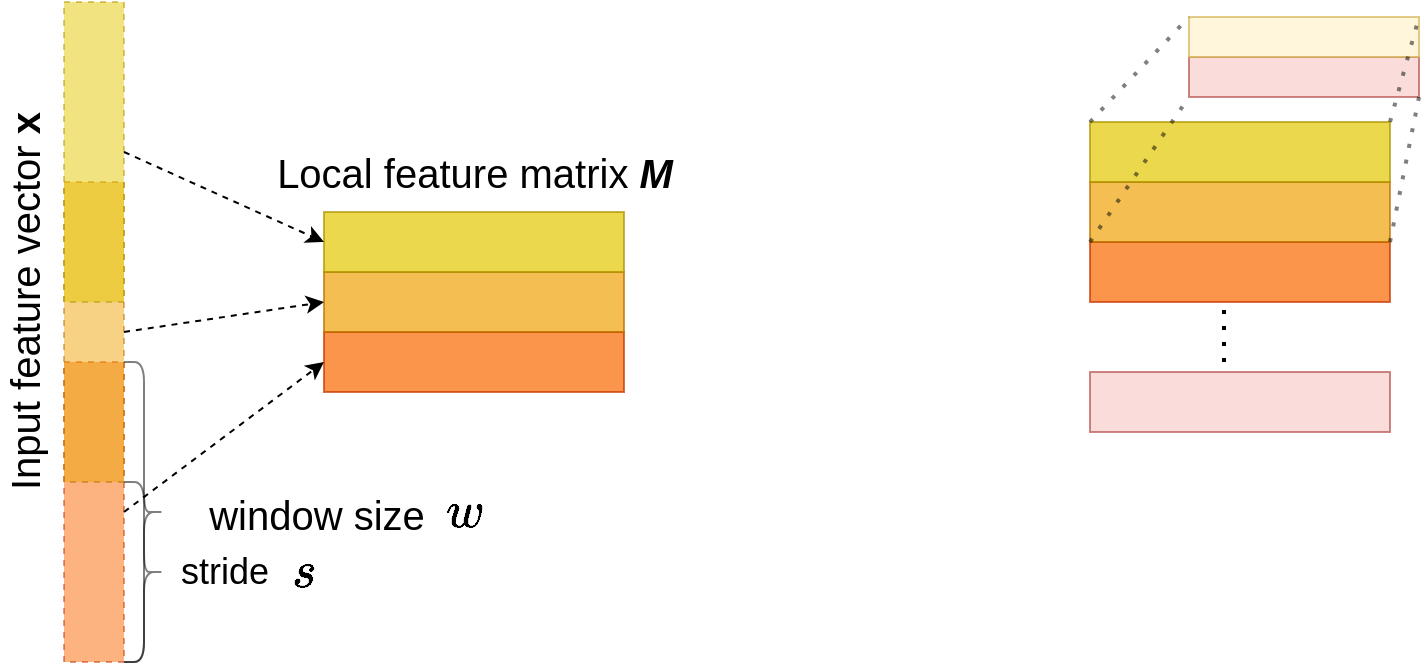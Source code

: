 <mxfile version="13.10.6" type="github">
  <diagram id="aq4iRbVSpHxAqp47M2av" name="Page-1">
    <mxGraphModel dx="878" dy="546" grid="1" gridSize="10" guides="1" tooltips="1" connect="1" arrows="1" fold="1" page="0" pageScale="1" pageWidth="827" pageHeight="1169" math="1" shadow="0">
      <root>
        <mxCell id="0" />
        <mxCell id="1" parent="0" />
        <mxCell id="JFULPdk7UiSNDiHIxE1C-34" value="" style="rounded=0;whiteSpace=wrap;html=1;strokeColor=#C73500;fillColor=#fa6800;opacity=50;dashed=1;fontColor=#ffffff;" parent="1" vertex="1">
          <mxGeometry x="160" y="200" width="30" height="150" as="geometry" />
        </mxCell>
        <mxCell id="JFULPdk7UiSNDiHIxE1C-35" value="" style="rounded=0;whiteSpace=wrap;html=1;strokeColor=#BD7000;fillColor=#f0a30a;opacity=50;dashed=1;fontColor=#ffffff;" parent="1" vertex="1">
          <mxGeometry x="160" y="110" width="30" height="150" as="geometry" />
        </mxCell>
        <mxCell id="JFULPdk7UiSNDiHIxE1C-36" value="" style="rounded=0;whiteSpace=wrap;html=1;strokeColor=#B09500;fillColor=#e3c800;opacity=50;dashed=1;fontColor=#ffffff;" parent="1" vertex="1">
          <mxGeometry x="160" y="20" width="30" height="150" as="geometry" />
        </mxCell>
        <mxCell id="JFULPdk7UiSNDiHIxE1C-38" value="" style="shape=curlyBracket;whiteSpace=wrap;html=1;rounded=1;strokeColor=#000000;fillColor=#D79B00;opacity=50;rotation=-180;" parent="1" vertex="1">
          <mxGeometry x="190" y="260" width="20" height="90" as="geometry" />
        </mxCell>
        <mxCell id="JFULPdk7UiSNDiHIxE1C-39" value="" style="shape=curlyBracket;whiteSpace=wrap;html=1;rounded=1;strokeColor=#000000;fillColor=#D79B00;opacity=50;rotation=-180;" parent="1" vertex="1">
          <mxGeometry x="190" y="200" width="20" height="150" as="geometry" />
        </mxCell>
        <mxCell id="JFULPdk7UiSNDiHIxE1C-41" value="&lt;font style=&quot;font-size: 18px&quot;&gt;stride&lt;/font&gt;" style="text;html=1;align=center;verticalAlign=middle;resizable=0;points=[];autosize=1;" parent="1" vertex="1">
          <mxGeometry x="210" y="295" width="60" height="20" as="geometry" />
        </mxCell>
        <mxCell id="JFULPdk7UiSNDiHIxE1C-42" value="&lt;font style=&quot;font-size: 20px&quot;&gt;window size&lt;/font&gt;" style="text;html=1;align=center;verticalAlign=middle;resizable=0;points=[];autosize=1;" parent="1" vertex="1">
          <mxGeometry x="226" y="266" width="120" height="20" as="geometry" />
        </mxCell>
        <mxCell id="JFULPdk7UiSNDiHIxE1C-44" value="&lt;font style=&quot;font-size: 20px&quot;&gt;Input feature vector &lt;b&gt;x&lt;/b&gt;&lt;br&gt;&lt;/font&gt;" style="text;html=1;align=center;verticalAlign=middle;resizable=0;points=[];autosize=1;rotation=-90;" parent="1" vertex="1">
          <mxGeometry x="40" y="160" width="200" height="20" as="geometry" />
        </mxCell>
        <mxCell id="JFULPdk7UiSNDiHIxE1C-45" value="" style="rounded=0;whiteSpace=wrap;html=1;strokeColor=#C73500;fillColor=#fa6800;opacity=70;fontColor=#ffffff;rotation=90;" parent="1" vertex="1">
          <mxGeometry x="350" y="125" width="30" height="150" as="geometry" />
        </mxCell>
        <mxCell id="JFULPdk7UiSNDiHIxE1C-46" value="" style="rounded=0;whiteSpace=wrap;html=1;strokeColor=#BD7000;fillColor=#f0a30a;opacity=70;fontColor=#ffffff;rotation=90;" parent="1" vertex="1">
          <mxGeometry x="350" y="95" width="30" height="150" as="geometry" />
        </mxCell>
        <mxCell id="JFULPdk7UiSNDiHIxE1C-47" value="" style="rounded=0;whiteSpace=wrap;html=1;strokeColor=#B09500;fillColor=#e3c800;opacity=70;fontColor=#ffffff;rotation=90;" parent="1" vertex="1">
          <mxGeometry x="350" y="65" width="30" height="150" as="geometry" />
        </mxCell>
        <mxCell id="JFULPdk7UiSNDiHIxE1C-48" value="" style="endArrow=classic;html=1;exitX=1;exitY=0.5;exitDx=0;exitDy=0;entryX=0.5;entryY=1;entryDx=0;entryDy=0;dashed=1;" parent="1" source="JFULPdk7UiSNDiHIxE1C-34" target="JFULPdk7UiSNDiHIxE1C-45" edge="1">
          <mxGeometry width="50" height="50" relative="1" as="geometry">
            <mxPoint x="340" y="210" as="sourcePoint" />
            <mxPoint x="240" y="210" as="targetPoint" />
          </mxGeometry>
        </mxCell>
        <mxCell id="JFULPdk7UiSNDiHIxE1C-49" value="" style="endArrow=classic;html=1;exitX=1;exitY=0.5;exitDx=0;exitDy=0;entryX=0.5;entryY=1;entryDx=0;entryDy=0;dashed=1;" parent="1" source="JFULPdk7UiSNDiHIxE1C-35" target="JFULPdk7UiSNDiHIxE1C-46" edge="1">
          <mxGeometry width="50" height="50" relative="1" as="geometry">
            <mxPoint x="190.0" y="195" as="sourcePoint" />
            <mxPoint x="280.0" y="145" as="targetPoint" />
          </mxGeometry>
        </mxCell>
        <mxCell id="JFULPdk7UiSNDiHIxE1C-50" value="" style="endArrow=classic;html=1;exitX=1;exitY=0.5;exitDx=0;exitDy=0;entryX=0.5;entryY=1;entryDx=0;entryDy=0;dashed=1;" parent="1" source="JFULPdk7UiSNDiHIxE1C-36" target="JFULPdk7UiSNDiHIxE1C-47" edge="1">
          <mxGeometry width="50" height="50" relative="1" as="geometry">
            <mxPoint x="205.0" y="100" as="sourcePoint" />
            <mxPoint x="295.0" y="110" as="targetPoint" />
          </mxGeometry>
        </mxCell>
        <mxCell id="JFULPdk7UiSNDiHIxE1C-51" value="&lt;font style=&quot;font-size: 20px&quot;&gt;Local feature matrix &lt;i&gt;&lt;b&gt;M&lt;/b&gt;&lt;/i&gt;&lt;/font&gt;" style="text;html=1;align=center;verticalAlign=middle;resizable=0;points=[];autosize=1;" parent="1" vertex="1">
          <mxGeometry x="260" y="95" width="210" height="20" as="geometry" />
        </mxCell>
        <mxCell id="JFULPdk7UiSNDiHIxE1C-52" value="" style="rounded=0;whiteSpace=wrap;html=1;strokeColor=#C73500;fillColor=#fa6800;opacity=70;fontColor=#ffffff;rotation=90;" parent="1" vertex="1">
          <mxGeometry x="733" y="80" width="30" height="150" as="geometry" />
        </mxCell>
        <mxCell id="JFULPdk7UiSNDiHIxE1C-53" value="" style="rounded=0;whiteSpace=wrap;html=1;strokeColor=#BD7000;fillColor=#f0a30a;opacity=70;fontColor=#ffffff;rotation=90;" parent="1" vertex="1">
          <mxGeometry x="733" y="50" width="30" height="150" as="geometry" />
        </mxCell>
        <mxCell id="JFULPdk7UiSNDiHIxE1C-54" value="" style="rounded=0;whiteSpace=wrap;html=1;strokeColor=#B09500;fillColor=#e3c800;opacity=70;fontColor=#ffffff;rotation=90;" parent="1" vertex="1">
          <mxGeometry x="733" y="20" width="30" height="150" as="geometry" />
        </mxCell>
        <mxCell id="JFULPdk7UiSNDiHIxE1C-55" value="" style="endArrow=none;dashed=1;html=1;dashPattern=1 3;strokeWidth=2;" parent="1" edge="1">
          <mxGeometry width="50" height="50" relative="1" as="geometry">
            <mxPoint x="740" y="200" as="sourcePoint" />
            <mxPoint x="740" y="170" as="targetPoint" />
          </mxGeometry>
        </mxCell>
        <mxCell id="JFULPdk7UiSNDiHIxE1C-56" value="" style="rounded=0;whiteSpace=wrap;html=1;strokeColor=#b85450;fillColor=#f8cecc;opacity=70;rotation=90;" parent="1" vertex="1">
          <mxGeometry x="733" y="145" width="30" height="150" as="geometry" />
        </mxCell>
        <mxCell id="JFULPdk7UiSNDiHIxE1C-59" value="" style="rounded=0;whiteSpace=wrap;html=1;strokeColor=#b85450;fillColor=#f8cecc;opacity=70;rotation=90;" parent="1" vertex="1">
          <mxGeometry x="770" width="20" height="115" as="geometry" />
        </mxCell>
        <mxCell id="JFULPdk7UiSNDiHIxE1C-60" value="" style="rounded=0;whiteSpace=wrap;html=1;strokeColor=#d6b656;fillColor=#fff2cc;opacity=70;rotation=90;" parent="1" vertex="1">
          <mxGeometry x="770" y="-20" width="20" height="115" as="geometry" />
        </mxCell>
        <mxCell id="JFULPdk7UiSNDiHIxE1C-61" value="" style="endArrow=none;dashed=1;html=1;dashPattern=1 3;strokeWidth=2;exitX=0;exitY=1;exitDx=0;exitDy=0;entryX=0;entryY=1;entryDx=0;entryDy=0;opacity=50;" parent="1" source="JFULPdk7UiSNDiHIxE1C-54" target="JFULPdk7UiSNDiHIxE1C-60" edge="1">
          <mxGeometry width="50" height="50" relative="1" as="geometry">
            <mxPoint x="670" y="80" as="sourcePoint" />
            <mxPoint x="720" y="30" as="targetPoint" />
          </mxGeometry>
        </mxCell>
        <mxCell id="JFULPdk7UiSNDiHIxE1C-62" value="" style="endArrow=none;dashed=1;html=1;dashPattern=1 3;strokeWidth=2;exitX=1;exitY=1;exitDx=0;exitDy=0;entryX=1;entryY=1;entryDx=0;entryDy=0;opacity=50;" parent="1" source="JFULPdk7UiSNDiHIxE1C-53" target="JFULPdk7UiSNDiHIxE1C-59" edge="1">
          <mxGeometry width="50" height="50" relative="1" as="geometry">
            <mxPoint x="600" y="120.0" as="sourcePoint" />
            <mxPoint x="647" y="70.0" as="targetPoint" />
          </mxGeometry>
        </mxCell>
        <mxCell id="JFULPdk7UiSNDiHIxE1C-63" value="" style="endArrow=none;dashed=1;html=1;dashPattern=1 3;strokeWidth=2;exitX=0;exitY=0;exitDx=0;exitDy=0;entryX=0;entryY=0;entryDx=0;entryDy=0;opacity=50;" parent="1" source="JFULPdk7UiSNDiHIxE1C-54" target="JFULPdk7UiSNDiHIxE1C-60" edge="1">
          <mxGeometry width="50" height="50" relative="1" as="geometry">
            <mxPoint x="850" y="125.0" as="sourcePoint" />
            <mxPoint x="897" y="75.0" as="targetPoint" />
          </mxGeometry>
        </mxCell>
        <mxCell id="JFULPdk7UiSNDiHIxE1C-64" value="" style="endArrow=none;dashed=1;html=1;dashPattern=1 3;strokeWidth=2;exitX=1;exitY=0;exitDx=0;exitDy=0;entryX=1;entryY=0;entryDx=0;entryDy=0;opacity=50;" parent="1" source="JFULPdk7UiSNDiHIxE1C-53" target="JFULPdk7UiSNDiHIxE1C-59" edge="1">
          <mxGeometry width="50" height="50" relative="1" as="geometry">
            <mxPoint x="860" y="142.5" as="sourcePoint" />
            <mxPoint x="874.5" y="90.0" as="targetPoint" />
          </mxGeometry>
        </mxCell>
        <mxCell id="FGNfgFUYK2UroY3YNAME-1" value="&lt;font style=&quot;font-size: 22px&quot;&gt;$$w$$&lt;/font&gt;" style="text;html=1;align=center;verticalAlign=middle;resizable=0;points=[];autosize=1;" vertex="1" parent="1">
          <mxGeometry x="320" y="265" width="80" height="20" as="geometry" />
        </mxCell>
        <mxCell id="FGNfgFUYK2UroY3YNAME-2" value="&lt;font style=&quot;font-size: 22px&quot;&gt;$$s$$&lt;/font&gt;" style="text;html=1;align=center;verticalAlign=middle;resizable=0;points=[];autosize=1;" vertex="1" parent="1">
          <mxGeometry x="240" y="295" width="80" height="20" as="geometry" />
        </mxCell>
      </root>
    </mxGraphModel>
  </diagram>
</mxfile>
